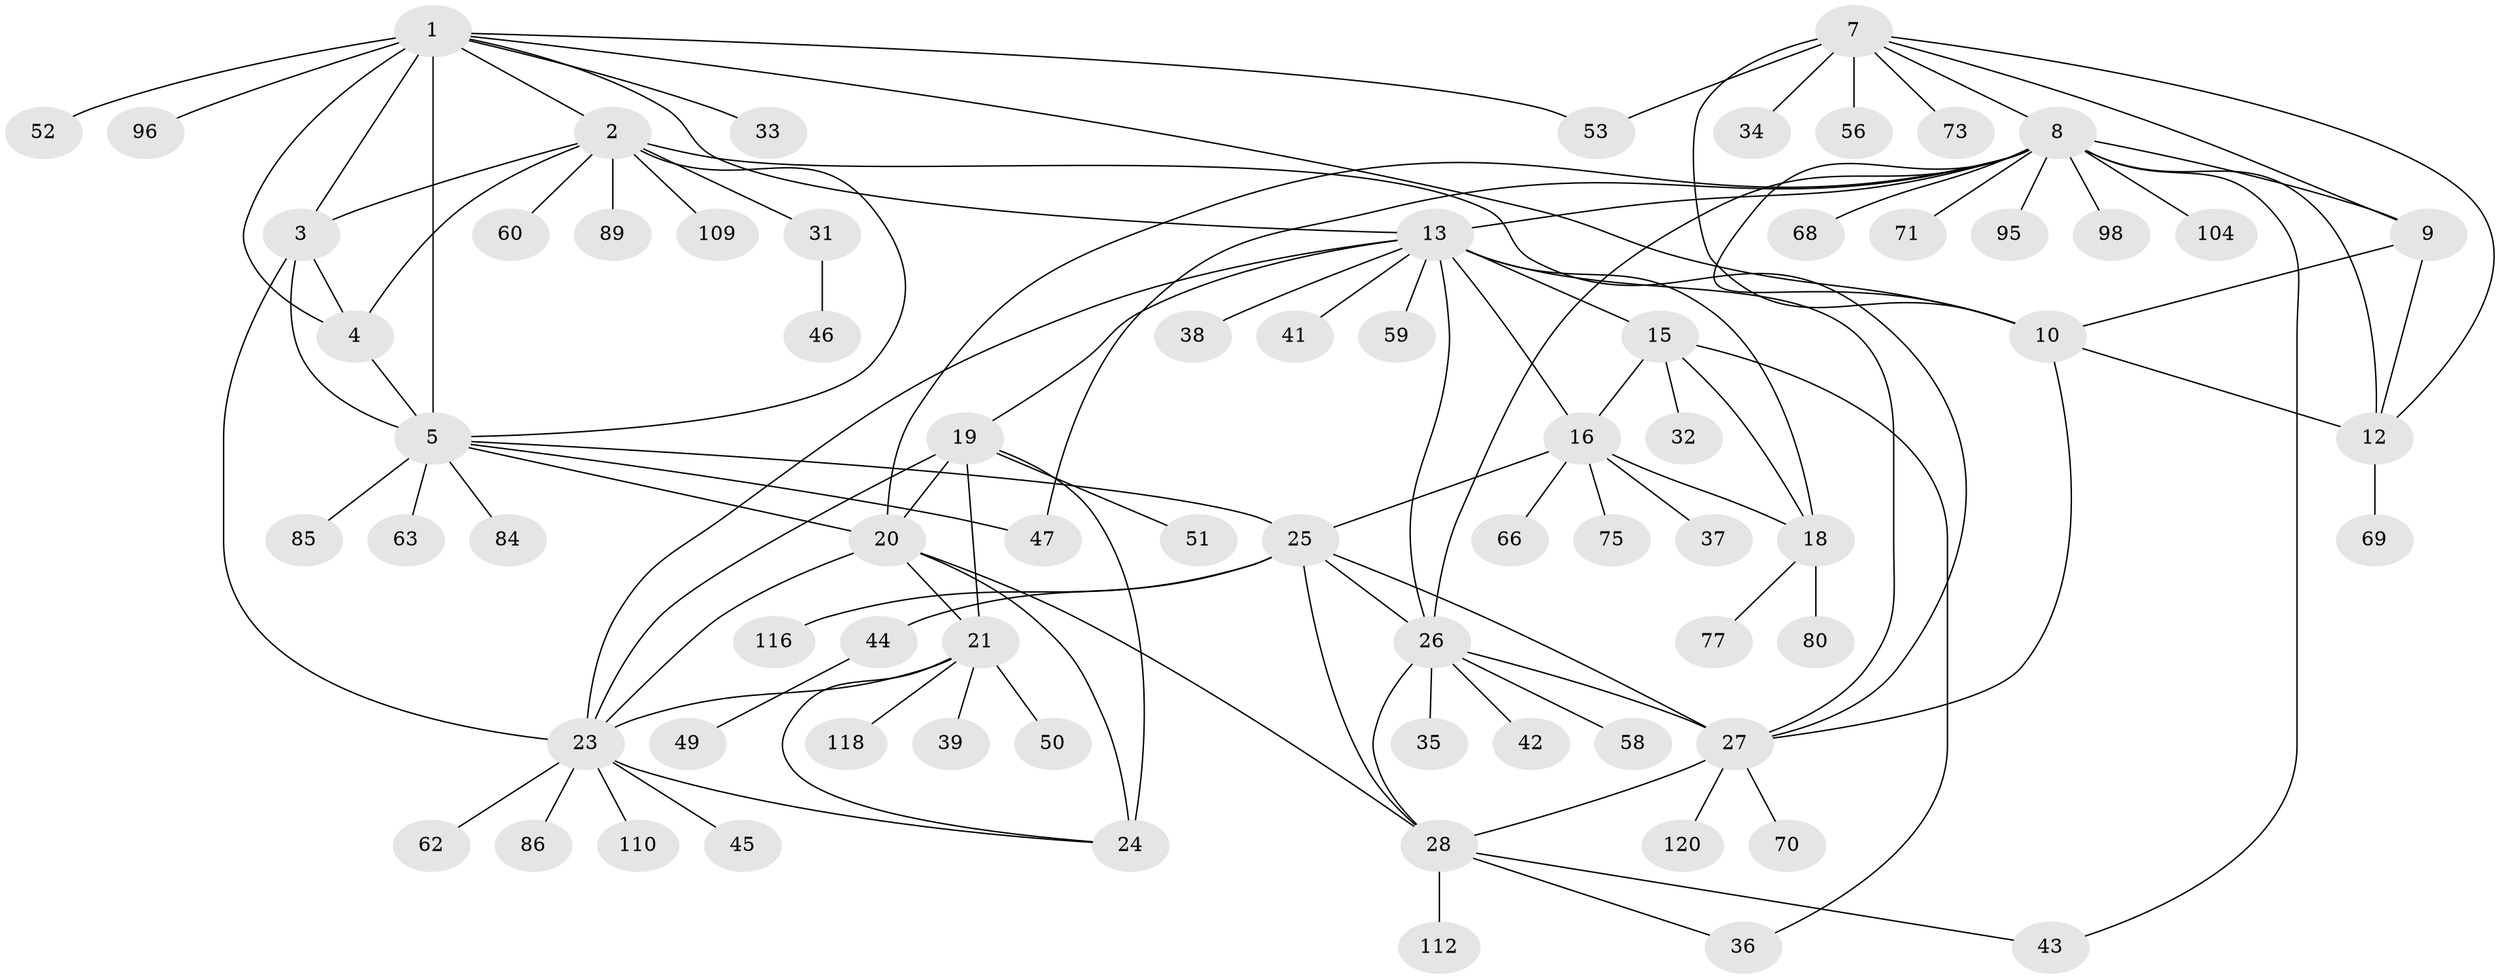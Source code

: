 // original degree distribution, {11: 0.040983606557377046, 10: 0.00819672131147541, 6: 0.00819672131147541, 5: 0.040983606557377046, 9: 0.05737704918032787, 7: 0.040983606557377046, 17: 0.00819672131147541, 8: 0.04918032786885246, 3: 0.03278688524590164, 1: 0.5983606557377049, 2: 0.10655737704918032, 4: 0.00819672131147541}
// Generated by graph-tools (version 1.1) at 2025/19/03/04/25 18:19:43]
// undirected, 73 vertices, 112 edges
graph export_dot {
graph [start="1"]
  node [color=gray90,style=filled];
  1;
  2;
  3;
  4;
  5 [super="+6"];
  7;
  8 [super="+57+40"];
  9;
  10 [super="+11+119+76+54"];
  12 [super="+107+67"];
  13 [super="+14+64+17"];
  15;
  16;
  18;
  19 [super="+48+97"];
  20 [super="+22"];
  21;
  23;
  24 [super="+115+122+61"];
  25 [super="+65"];
  26 [super="+30+79+103+93"];
  27 [super="+29"];
  28;
  31 [super="+105"];
  32;
  33 [super="+55"];
  34;
  35;
  36;
  37;
  38;
  39;
  41;
  42;
  43;
  44;
  45;
  46;
  47;
  49;
  50;
  51;
  52;
  53 [super="+121+88"];
  56;
  58;
  59;
  60;
  62;
  63;
  66;
  68;
  69;
  70;
  71;
  73;
  75;
  77;
  80;
  84 [super="+90"];
  85;
  86;
  89;
  95;
  96;
  98;
  104;
  109;
  110;
  112;
  116;
  118;
  120;
  1 -- 2;
  1 -- 3;
  1 -- 4;
  1 -- 5 [weight=2];
  1 -- 10;
  1 -- 13;
  1 -- 33;
  1 -- 52;
  1 -- 53;
  1 -- 96;
  2 -- 3;
  2 -- 4;
  2 -- 5 [weight=2];
  2 -- 27;
  2 -- 31;
  2 -- 60;
  2 -- 89;
  2 -- 109;
  3 -- 4;
  3 -- 5 [weight=2];
  3 -- 23;
  4 -- 5 [weight=2];
  5 -- 47;
  5 -- 84;
  5 -- 85;
  5 -- 63;
  5 -- 25;
  5 -- 20;
  7 -- 8;
  7 -- 9;
  7 -- 10 [weight=2];
  7 -- 12;
  7 -- 34;
  7 -- 53;
  7 -- 56;
  7 -- 73;
  8 -- 9;
  8 -- 10 [weight=2];
  8 -- 12;
  8 -- 43;
  8 -- 47;
  8 -- 68;
  8 -- 71;
  8 -- 95;
  8 -- 98;
  8 -- 104;
  8 -- 13;
  8 -- 26;
  8 -- 20;
  9 -- 10 [weight=2];
  9 -- 12;
  10 -- 12 [weight=2];
  10 -- 27;
  12 -- 69;
  13 -- 15 [weight=3];
  13 -- 16 [weight=3];
  13 -- 18 [weight=3];
  13 -- 38;
  13 -- 19;
  13 -- 23;
  13 -- 26;
  13 -- 41;
  13 -- 27;
  13 -- 59;
  15 -- 16;
  15 -- 18;
  15 -- 32;
  15 -- 36;
  16 -- 18;
  16 -- 25;
  16 -- 37;
  16 -- 66;
  16 -- 75;
  18 -- 77;
  18 -- 80;
  19 -- 20 [weight=2];
  19 -- 21;
  19 -- 23;
  19 -- 24;
  19 -- 51;
  20 -- 21 [weight=2];
  20 -- 23 [weight=2];
  20 -- 24 [weight=2];
  20 -- 28;
  21 -- 23;
  21 -- 24;
  21 -- 39;
  21 -- 50;
  21 -- 118;
  23 -- 24;
  23 -- 45;
  23 -- 62;
  23 -- 86;
  23 -- 110;
  25 -- 26 [weight=2];
  25 -- 27 [weight=2];
  25 -- 28;
  25 -- 44;
  25 -- 116;
  26 -- 27 [weight=4];
  26 -- 28 [weight=2];
  26 -- 35;
  26 -- 58;
  26 -- 42;
  27 -- 28 [weight=2];
  27 -- 70;
  27 -- 120;
  28 -- 36;
  28 -- 43;
  28 -- 112;
  31 -- 46;
  44 -- 49;
}
